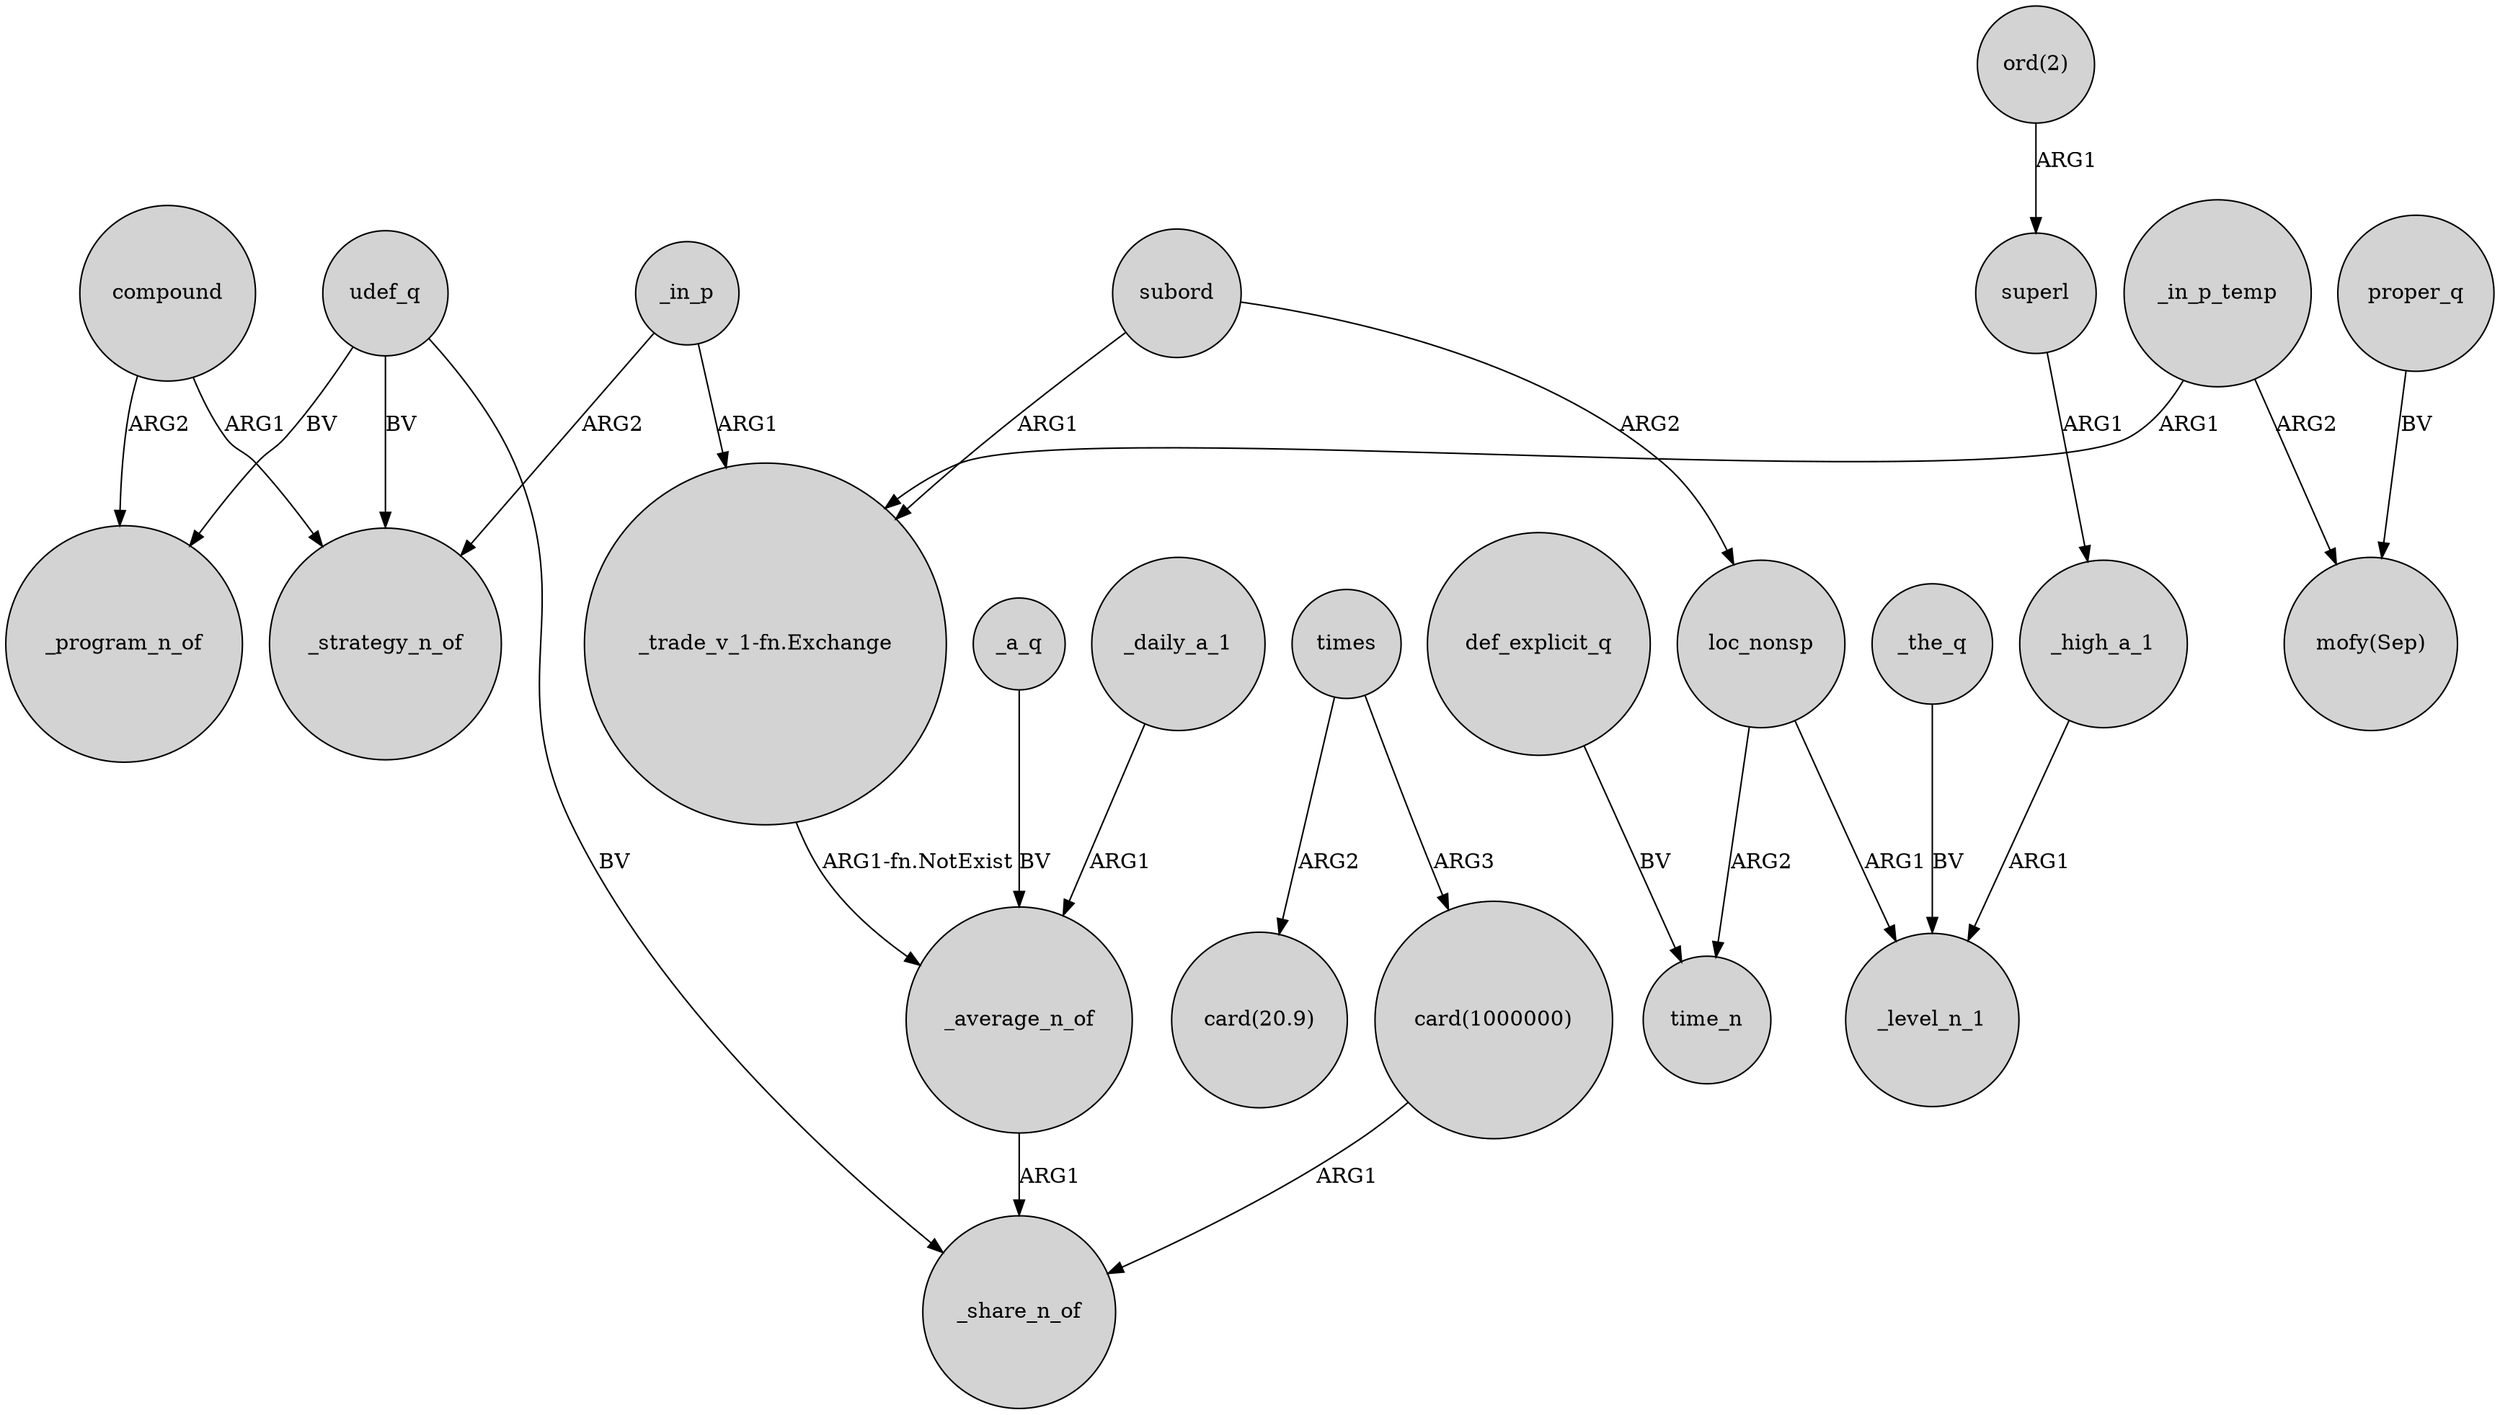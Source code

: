 digraph {
	node [shape=circle style=filled]
	compound -> _program_n_of [label=ARG2]
	"ord(2)" -> superl [label=ARG1]
	"_trade_v_1-fn.Exchange" -> _average_n_of [label="ARG1-fn.NotExist"]
	_in_p -> _strategy_n_of [label=ARG2]
	def_explicit_q -> time_n [label=BV]
	superl -> _high_a_1 [label=ARG1]
	_average_n_of -> _share_n_of [label=ARG1]
	compound -> _strategy_n_of [label=ARG1]
	_in_p -> "_trade_v_1-fn.Exchange" [label=ARG1]
	udef_q -> _program_n_of [label=BV]
	_a_q -> _average_n_of [label=BV]
	proper_q -> "mofy(Sep)" [label=BV]
	_the_q -> _level_n_1 [label=BV]
	times -> "card(20.9)" [label=ARG2]
	loc_nonsp -> time_n [label=ARG2]
	times -> "card(1000000)" [label=ARG3]
	_high_a_1 -> _level_n_1 [label=ARG1]
	subord -> loc_nonsp [label=ARG2]
	_in_p_temp -> "_trade_v_1-fn.Exchange" [label=ARG1]
	_daily_a_1 -> _average_n_of [label=ARG1]
	udef_q -> _strategy_n_of [label=BV]
	udef_q -> _share_n_of [label=BV]
	"card(1000000)" -> _share_n_of [label=ARG1]
	loc_nonsp -> _level_n_1 [label=ARG1]
	subord -> "_trade_v_1-fn.Exchange" [label=ARG1]
	_in_p_temp -> "mofy(Sep)" [label=ARG2]
}

